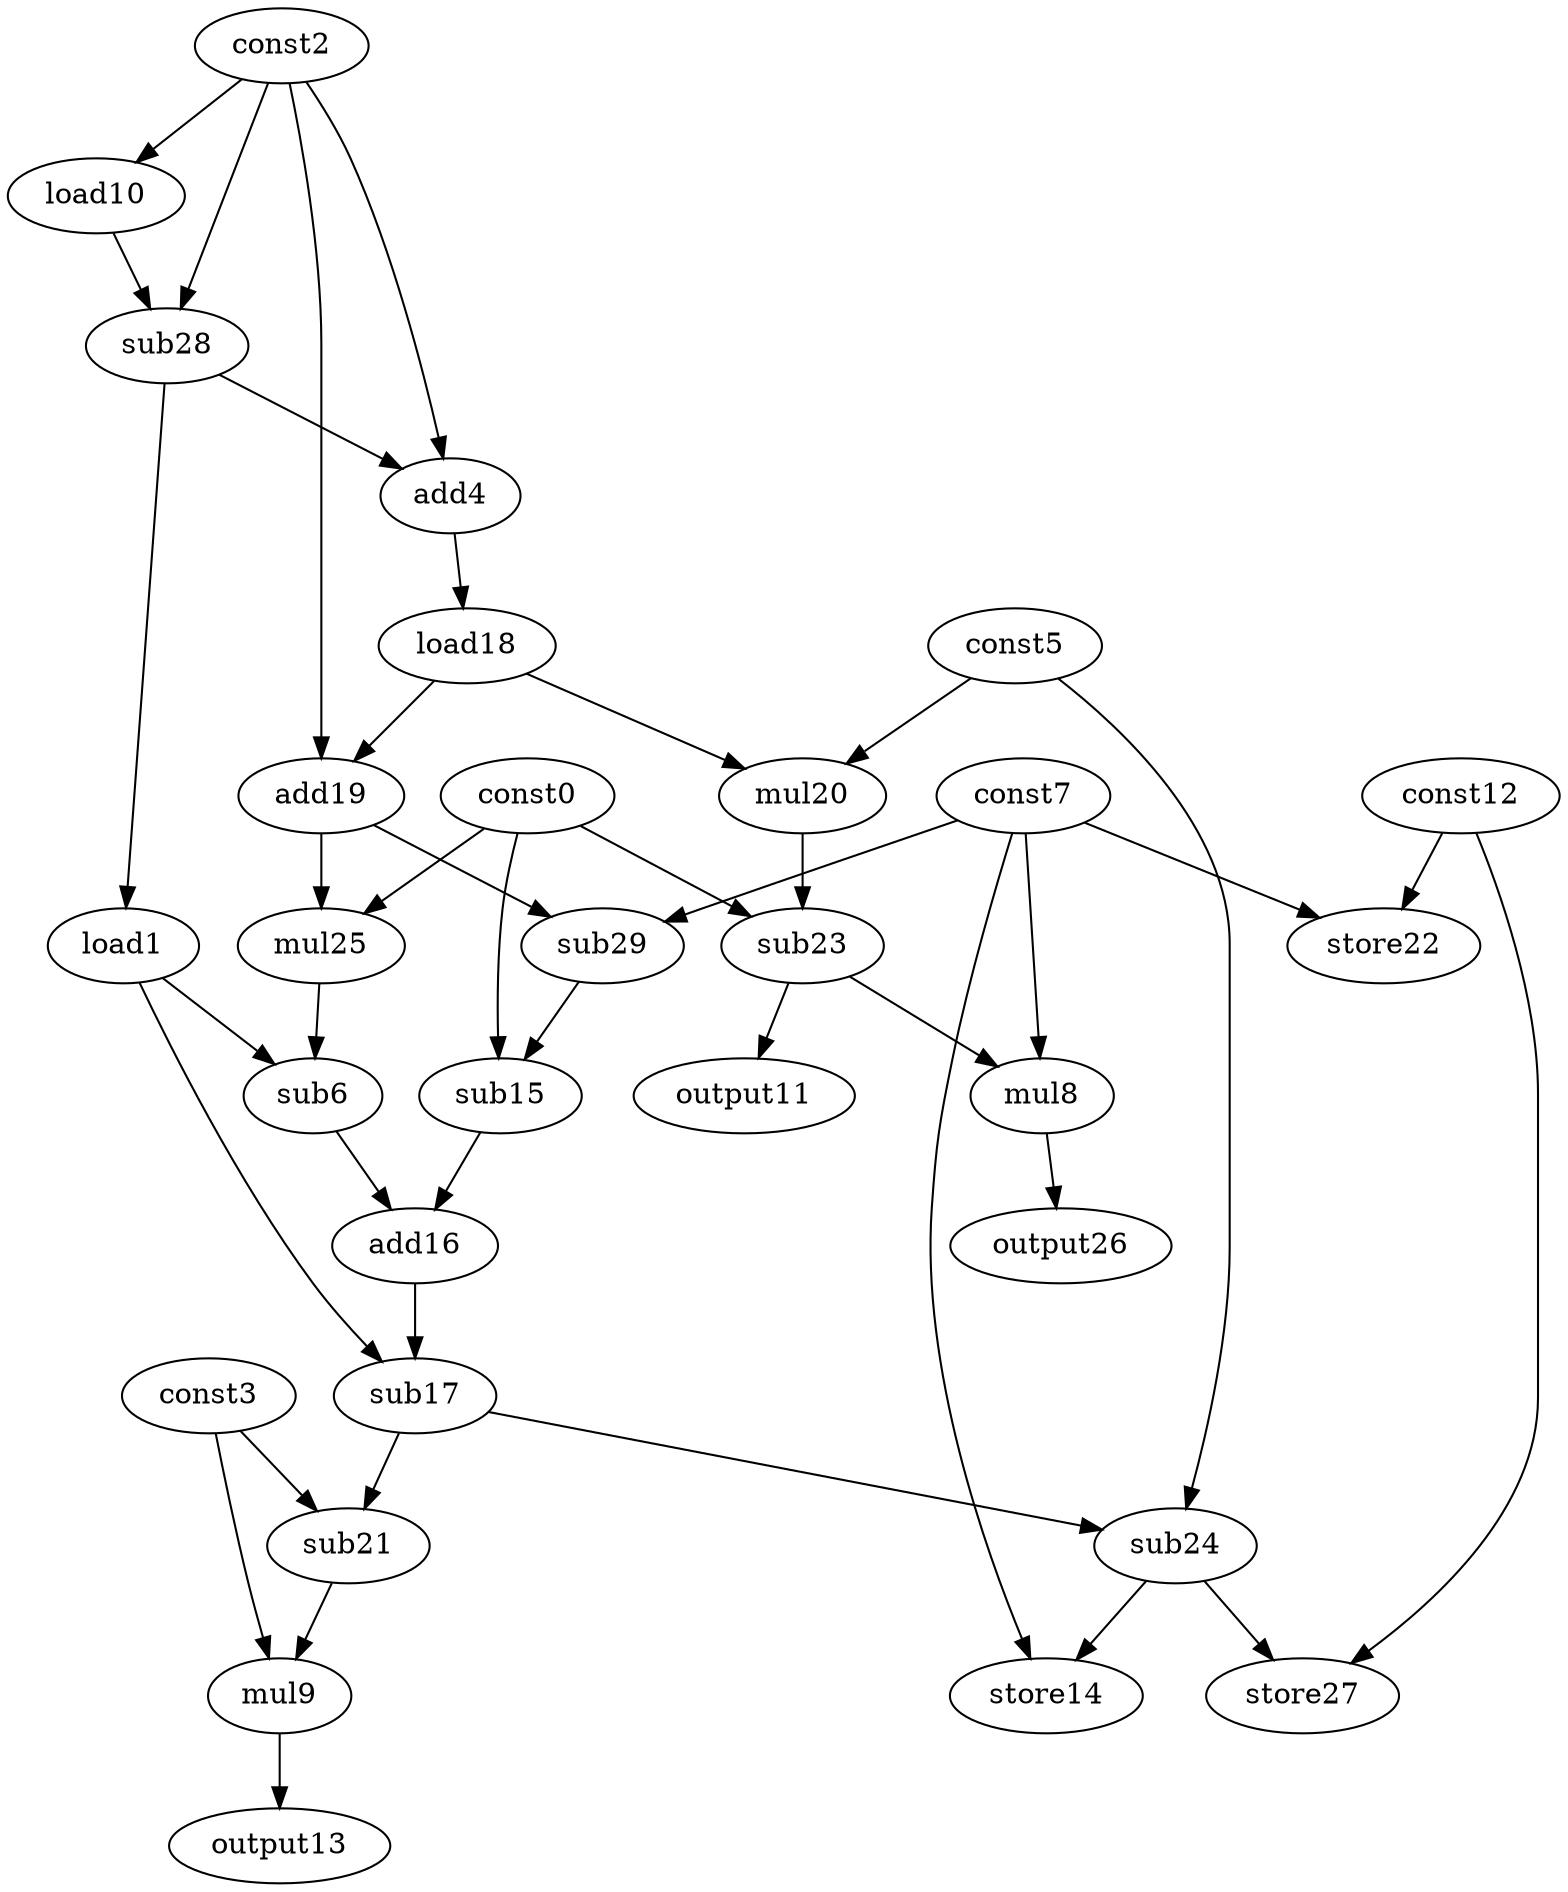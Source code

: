 digraph G { 
const0[opcode=const]; 
load1[opcode=load]; 
const2[opcode=const]; 
const3[opcode=const]; 
add4[opcode=add]; 
const5[opcode=const]; 
sub6[opcode=sub]; 
const7[opcode=const]; 
mul8[opcode=mul]; 
mul9[opcode=mul]; 
load10[opcode=load]; 
output11[opcode=output]; 
const12[opcode=const]; 
output13[opcode=output]; 
store14[opcode=store]; 
sub15[opcode=sub]; 
add16[opcode=add]; 
sub17[opcode=sub]; 
load18[opcode=load]; 
add19[opcode=add]; 
mul20[opcode=mul]; 
sub21[opcode=sub]; 
store22[opcode=store]; 
sub23[opcode=sub]; 
sub24[opcode=sub]; 
mul25[opcode=mul]; 
output26[opcode=output]; 
store27[opcode=store]; 
sub28[opcode=sub]; 
sub29[opcode=sub]; 
const2->load10[operand=0];
const12->store22[operand=0];
const7->store22[operand=1];
const2->sub28[operand=0];
load10->sub28[operand=1];
sub28->load1[operand=0];
const2->add4[operand=0];
sub28->add4[operand=1];
add4->load18[operand=0];
const2->add19[operand=0];
load18->add19[operand=1];
load18->mul20[operand=0];
const5->mul20[operand=1];
const0->sub23[operand=0];
mul20->sub23[operand=1];
const0->mul25[operand=0];
add19->mul25[operand=1];
add19->sub29[operand=0];
const7->sub29[operand=1];
mul25->sub6[operand=0];
load1->sub6[operand=1];
sub23->mul8[operand=0];
const7->mul8[operand=1];
sub23->output11[operand=0];
const0->sub15[operand=0];
sub29->sub15[operand=1];
sub6->add16[operand=0];
sub15->add16[operand=1];
mul8->output26[operand=0];
add16->sub17[operand=0];
load1->sub17[operand=1];
sub17->sub21[operand=0];
const3->sub21[operand=1];
sub17->sub24[operand=0];
const5->sub24[operand=1];
const3->mul9[operand=0];
sub21->mul9[operand=1];
sub24->store14[operand=0];
const7->store14[operand=1];
sub24->store27[operand=0];
const12->store27[operand=1];
mul9->output13[operand=0];
}
